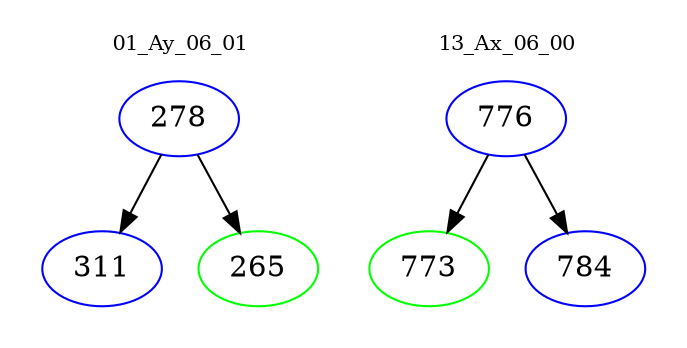 digraph{
subgraph cluster_0 {
color = white
label = "01_Ay_06_01";
fontsize=10;
T0_278 [label="278", color="blue"]
T0_278 -> T0_311 [color="black"]
T0_311 [label="311", color="blue"]
T0_278 -> T0_265 [color="black"]
T0_265 [label="265", color="green"]
}
subgraph cluster_1 {
color = white
label = "13_Ax_06_00";
fontsize=10;
T1_776 [label="776", color="blue"]
T1_776 -> T1_773 [color="black"]
T1_773 [label="773", color="green"]
T1_776 -> T1_784 [color="black"]
T1_784 [label="784", color="blue"]
}
}
